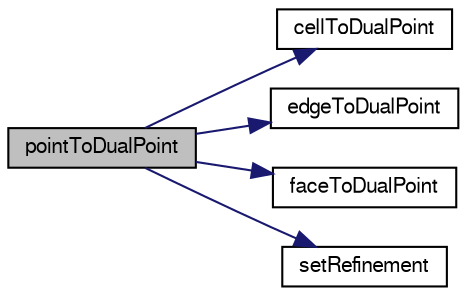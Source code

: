 digraph "pointToDualPoint"
{
  bgcolor="transparent";
  edge [fontname="FreeSans",fontsize="10",labelfontname="FreeSans",labelfontsize="10"];
  node [fontname="FreeSans",fontsize="10",shape=record];
  rankdir="LR";
  Node6 [label="pointToDualPoint",height=0.2,width=0.4,color="black", fillcolor="grey75", style="filled", fontcolor="black"];
  Node6 -> Node7 [color="midnightblue",fontsize="10",style="solid",fontname="FreeSans"];
  Node7 [label="cellToDualPoint",height=0.2,width=0.4,color="black",URL="$a31630.html#a38d00342e68fd501706d4bce920f6569",tooltip="From cell to dual point (at cell centre). All cells become. "];
  Node6 -> Node8 [color="midnightblue",fontsize="10",style="solid",fontname="FreeSans"];
  Node8 [label="edgeToDualPoint",height=0.2,width=0.4,color="black",URL="$a31630.html#a33d5af098f7c9af0a6747909420b6d1e",tooltip="From edge to dual point (at edge mid; or -1 if not feature. "];
  Node6 -> Node9 [color="midnightblue",fontsize="10",style="solid",fontname="FreeSans"];
  Node9 [label="faceToDualPoint",height=0.2,width=0.4,color="black",URL="$a31630.html#a60d5dd75b9ffb25fbacce3d670c5997c",tooltip="From face to dual point (at face centre; or -1 if not. "];
  Node6 -> Node10 [color="midnightblue",fontsize="10",style="solid",fontname="FreeSans"];
  Node10 [label="setRefinement",height=0.2,width=0.4,color="black",URL="$a31630.html#a5a992e4189969398e5f3ae5a910c9d6e",tooltip="Insert all changes into meshMod to convert the polyMesh into. "];
}
